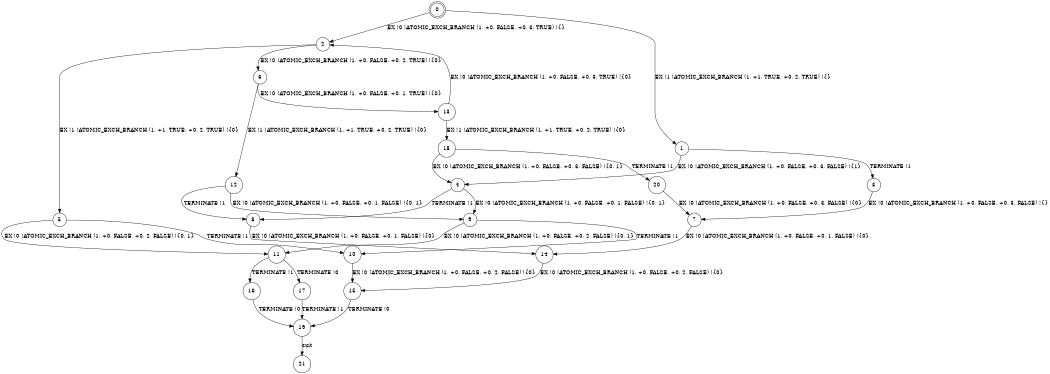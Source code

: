 digraph BCG {
size = "7, 10.5";
center = TRUE;
node [shape = circle];
0 [peripheries = 2];
0 -> 1 [label = "EX !1 !ATOMIC_EXCH_BRANCH (1, +1, TRUE, +0, 2, TRUE) !{}"];
0 -> 2 [label = "EX !0 !ATOMIC_EXCH_BRANCH (1, +0, FALSE, +0, 3, TRUE) !{}"];
1 -> 3 [label = "TERMINATE !1"];
1 -> 4 [label = "EX !0 !ATOMIC_EXCH_BRANCH (1, +0, FALSE, +0, 3, FALSE) !{1}"];
2 -> 5 [label = "EX !1 !ATOMIC_EXCH_BRANCH (1, +1, TRUE, +0, 2, TRUE) !{0}"];
2 -> 6 [label = "EX !0 !ATOMIC_EXCH_BRANCH (1, +0, FALSE, +0, 2, TRUE) !{0}"];
3 -> 7 [label = "EX !0 !ATOMIC_EXCH_BRANCH (1, +0, FALSE, +0, 3, FALSE) !{}"];
4 -> 8 [label = "TERMINATE !1"];
4 -> 9 [label = "EX !0 !ATOMIC_EXCH_BRANCH (1, +0, FALSE, +0, 1, FALSE) !{0, 1}"];
5 -> 10 [label = "TERMINATE !1"];
5 -> 11 [label = "EX !0 !ATOMIC_EXCH_BRANCH (1, +0, FALSE, +0, 2, FALSE) !{0, 1}"];
6 -> 12 [label = "EX !1 !ATOMIC_EXCH_BRANCH (1, +1, TRUE, +0, 2, TRUE) !{0}"];
6 -> 13 [label = "EX !0 !ATOMIC_EXCH_BRANCH (1, +0, FALSE, +0, 1, TRUE) !{0}"];
7 -> 14 [label = "EX !0 !ATOMIC_EXCH_BRANCH (1, +0, FALSE, +0, 1, FALSE) !{0}"];
8 -> 14 [label = "EX !0 !ATOMIC_EXCH_BRANCH (1, +0, FALSE, +0, 1, FALSE) !{0}"];
9 -> 10 [label = "TERMINATE !1"];
9 -> 11 [label = "EX !0 !ATOMIC_EXCH_BRANCH (1, +0, FALSE, +0, 2, FALSE) !{0, 1}"];
10 -> 15 [label = "EX !0 !ATOMIC_EXCH_BRANCH (1, +0, FALSE, +0, 2, FALSE) !{0}"];
11 -> 16 [label = "TERMINATE !1"];
11 -> 17 [label = "TERMINATE !0"];
12 -> 8 [label = "TERMINATE !1"];
12 -> 9 [label = "EX !0 !ATOMIC_EXCH_BRANCH (1, +0, FALSE, +0, 1, FALSE) !{0, 1}"];
13 -> 18 [label = "EX !1 !ATOMIC_EXCH_BRANCH (1, +1, TRUE, +0, 2, TRUE) !{0}"];
13 -> 2 [label = "EX !0 !ATOMIC_EXCH_BRANCH (1, +0, FALSE, +0, 3, TRUE) !{0}"];
14 -> 15 [label = "EX !0 !ATOMIC_EXCH_BRANCH (1, +0, FALSE, +0, 2, FALSE) !{0}"];
15 -> 19 [label = "TERMINATE !0"];
16 -> 19 [label = "TERMINATE !0"];
17 -> 19 [label = "TERMINATE !1"];
18 -> 20 [label = "TERMINATE !1"];
18 -> 4 [label = "EX !0 !ATOMIC_EXCH_BRANCH (1, +0, FALSE, +0, 3, FALSE) !{0, 1}"];
19 -> 21 [label = "exit"];
20 -> 7 [label = "EX !0 !ATOMIC_EXCH_BRANCH (1, +0, FALSE, +0, 3, FALSE) !{0}"];
}
